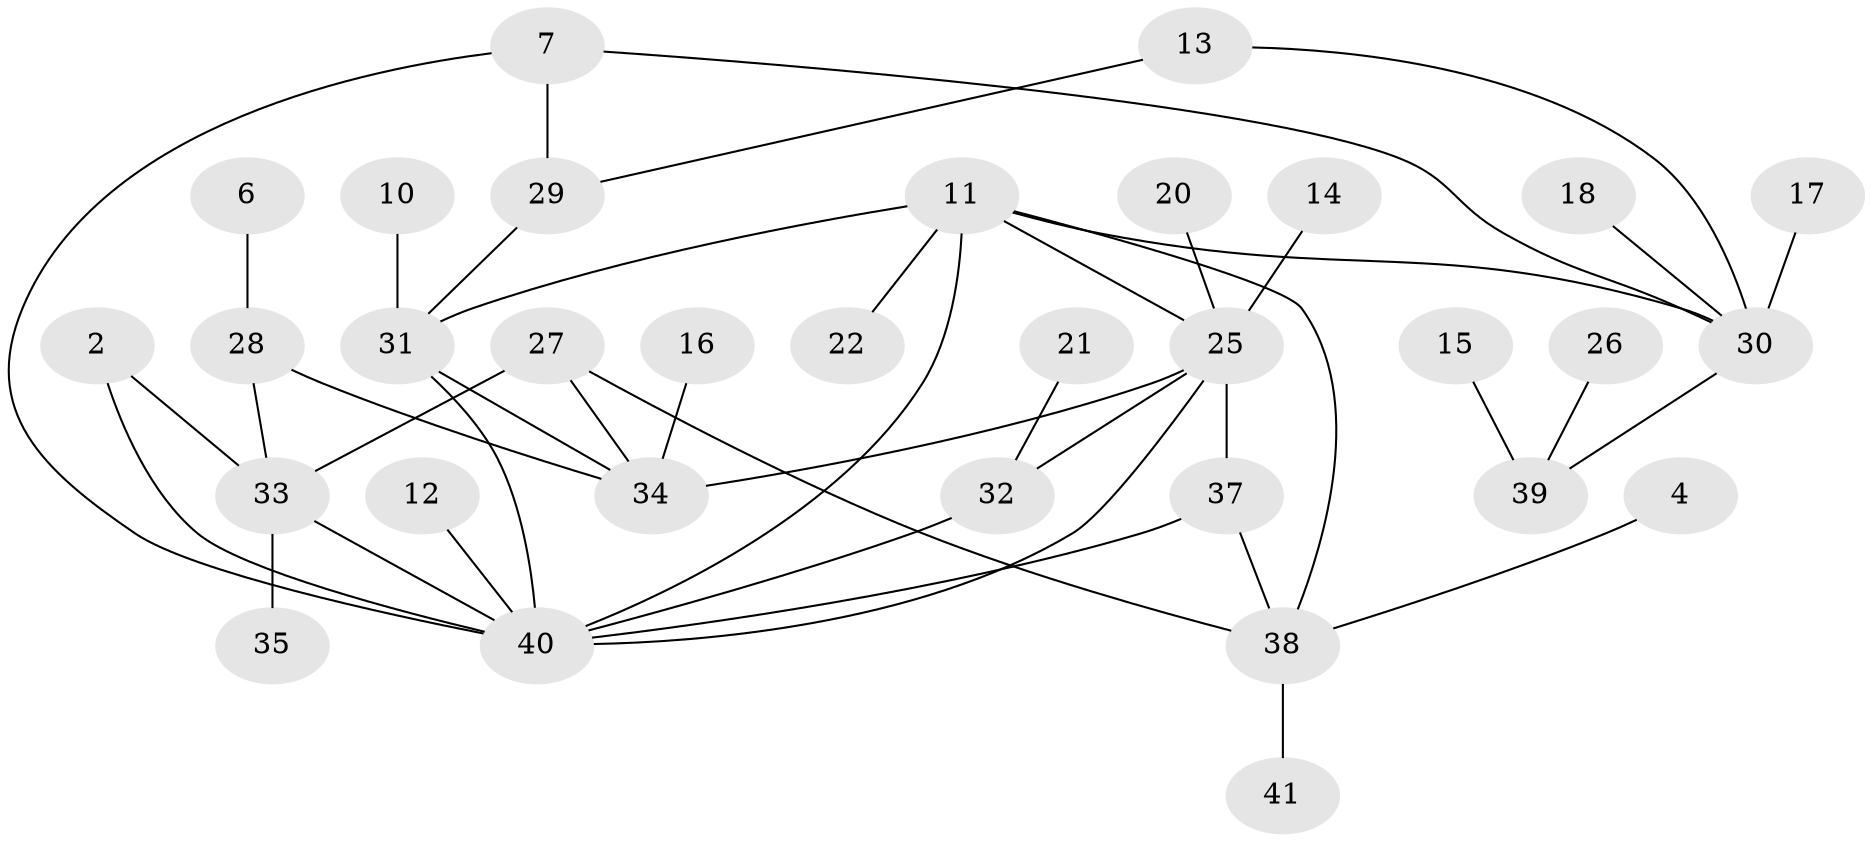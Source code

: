 // original degree distribution, {2: 0.275, 0: 0.1125, 3: 0.1875, 1: 0.275, 6: 0.025, 4: 0.0625, 5: 0.0375, 7: 0.025}
// Generated by graph-tools (version 1.1) at 2025/25/03/09/25 03:25:21]
// undirected, 32 vertices, 44 edges
graph export_dot {
graph [start="1"]
  node [color=gray90,style=filled];
  2;
  4;
  6;
  7;
  10;
  11;
  12;
  13;
  14;
  15;
  16;
  17;
  18;
  20;
  21;
  22;
  25;
  26;
  27;
  28;
  29;
  30;
  31;
  32;
  33;
  34;
  35;
  37;
  38;
  39;
  40;
  41;
  2 -- 33 [weight=1.0];
  2 -- 40 [weight=1.0];
  4 -- 38 [weight=1.0];
  6 -- 28 [weight=1.0];
  7 -- 29 [weight=1.0];
  7 -- 30 [weight=1.0];
  7 -- 40 [weight=1.0];
  10 -- 31 [weight=1.0];
  11 -- 22 [weight=1.0];
  11 -- 25 [weight=1.0];
  11 -- 30 [weight=1.0];
  11 -- 31 [weight=2.0];
  11 -- 38 [weight=1.0];
  11 -- 40 [weight=1.0];
  12 -- 40 [weight=1.0];
  13 -- 29 [weight=1.0];
  13 -- 30 [weight=1.0];
  14 -- 25 [weight=1.0];
  15 -- 39 [weight=1.0];
  16 -- 34 [weight=1.0];
  17 -- 30 [weight=1.0];
  18 -- 30 [weight=1.0];
  20 -- 25 [weight=1.0];
  21 -- 32 [weight=1.0];
  25 -- 32 [weight=1.0];
  25 -- 34 [weight=1.0];
  25 -- 37 [weight=1.0];
  25 -- 40 [weight=1.0];
  26 -- 39 [weight=1.0];
  27 -- 33 [weight=2.0];
  27 -- 34 [weight=1.0];
  27 -- 38 [weight=1.0];
  28 -- 33 [weight=1.0];
  28 -- 34 [weight=1.0];
  29 -- 31 [weight=2.0];
  30 -- 39 [weight=1.0];
  31 -- 34 [weight=1.0];
  31 -- 40 [weight=1.0];
  32 -- 40 [weight=1.0];
  33 -- 35 [weight=1.0];
  33 -- 40 [weight=1.0];
  37 -- 38 [weight=1.0];
  37 -- 40 [weight=1.0];
  38 -- 41 [weight=1.0];
}
